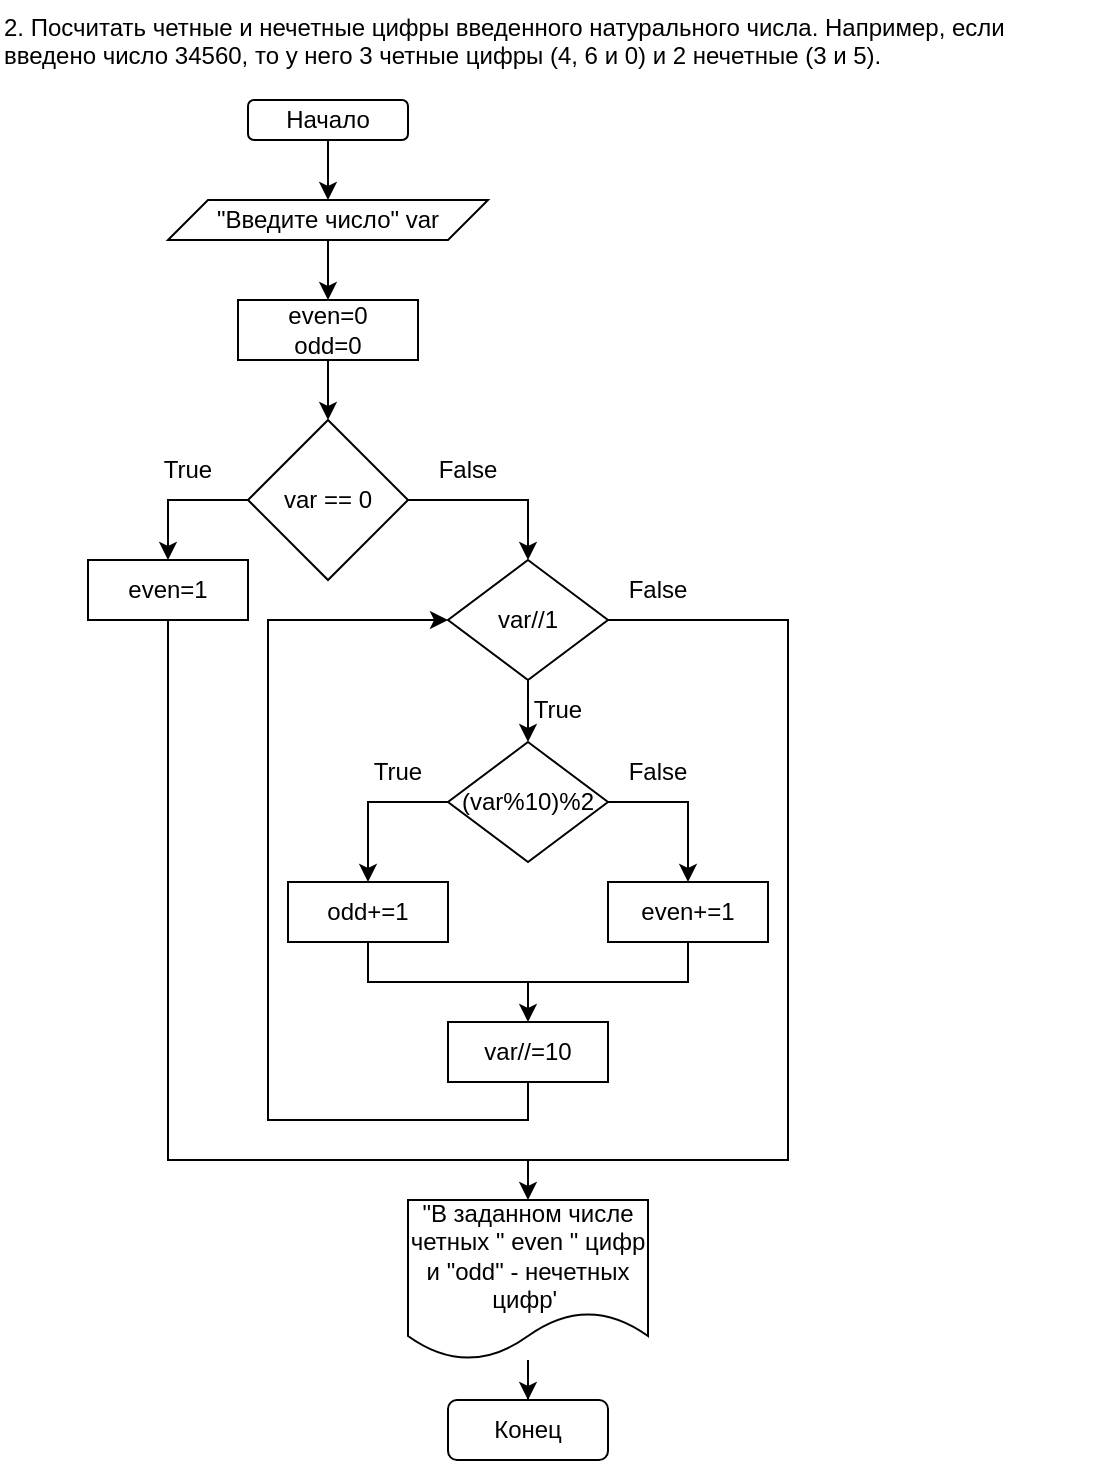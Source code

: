 <mxfile version="17.5.0" type="device"><diagram id="C5RBs43oDa-KdzZeNtuy" name="Page-1"><mxGraphModel dx="1422" dy="666" grid="1" gridSize="10" guides="1" tooltips="1" connect="1" arrows="1" fold="1" page="1" pageScale="1" pageWidth="827" pageHeight="1169" math="0" shadow="0"><root><mxCell id="WIyWlLk6GJQsqaUBKTNV-0"/><mxCell id="WIyWlLk6GJQsqaUBKTNV-1" parent="WIyWlLk6GJQsqaUBKTNV-0"/><mxCell id="eD7I3x-_jHl2GSEzCtqL-14" value="" style="edgeStyle=orthogonalEdgeStyle;rounded=0;orthogonalLoop=1;jettySize=auto;html=1;entryX=0.5;entryY=0;entryDx=0;entryDy=0;" parent="WIyWlLk6GJQsqaUBKTNV-1" source="eD7I3x-_jHl2GSEzCtqL-1" target="eD7I3x-_jHl2GSEzCtqL-4" edge="1"><mxGeometry relative="1" as="geometry"/></mxCell><mxCell id="eD7I3x-_jHl2GSEzCtqL-1" value="Начало" style="rounded=1;whiteSpace=wrap;html=1;" parent="WIyWlLk6GJQsqaUBKTNV-1" vertex="1"><mxGeometry x="160" y="70" width="80" height="20" as="geometry"/></mxCell><mxCell id="eD7I3x-_jHl2GSEzCtqL-2" value="even=0&lt;br&gt;odd=0" style="rounded=0;whiteSpace=wrap;html=1;" parent="WIyWlLk6GJQsqaUBKTNV-1" vertex="1"><mxGeometry x="155" y="170" width="90" height="30" as="geometry"/></mxCell><mxCell id="eD7I3x-_jHl2GSEzCtqL-57" style="edgeStyle=orthogonalEdgeStyle;rounded=0;orthogonalLoop=1;jettySize=auto;html=1;entryX=0.5;entryY=0;entryDx=0;entryDy=0;" parent="WIyWlLk6GJQsqaUBKTNV-1" source="eD7I3x-_jHl2GSEzCtqL-3" target="eD7I3x-_jHl2GSEzCtqL-5" edge="1"><mxGeometry relative="1" as="geometry"/></mxCell><mxCell id="eD7I3x-_jHl2GSEzCtqL-3" value="var//1" style="rhombus;whiteSpace=wrap;html=1;" parent="WIyWlLk6GJQsqaUBKTNV-1" vertex="1"><mxGeometry x="260" y="300" width="80" height="60" as="geometry"/></mxCell><mxCell id="eD7I3x-_jHl2GSEzCtqL-54" style="edgeStyle=orthogonalEdgeStyle;rounded=0;orthogonalLoop=1;jettySize=auto;html=1;entryX=0.5;entryY=0;entryDx=0;entryDy=0;" parent="WIyWlLk6GJQsqaUBKTNV-1" source="eD7I3x-_jHl2GSEzCtqL-4" target="eD7I3x-_jHl2GSEzCtqL-2" edge="1"><mxGeometry relative="1" as="geometry"/></mxCell><mxCell id="eD7I3x-_jHl2GSEzCtqL-4" value="&quot;Введите число&quot; var" style="shape=parallelogram;perimeter=parallelogramPerimeter;whiteSpace=wrap;html=1;fixedSize=1;" parent="WIyWlLk6GJQsqaUBKTNV-1" vertex="1"><mxGeometry x="120" y="120" width="160" height="20" as="geometry"/></mxCell><mxCell id="eD7I3x-_jHl2GSEzCtqL-5" value="(var%10)%2" style="rhombus;whiteSpace=wrap;html=1;" parent="WIyWlLk6GJQsqaUBKTNV-1" vertex="1"><mxGeometry x="260" y="391" width="80" height="60" as="geometry"/></mxCell><mxCell id="eD7I3x-_jHl2GSEzCtqL-65" value="" style="edgeStyle=orthogonalEdgeStyle;rounded=0;orthogonalLoop=1;jettySize=auto;html=1;" parent="WIyWlLk6GJQsqaUBKTNV-1" source="eD7I3x-_jHl2GSEzCtqL-10" target="eD7I3x-_jHl2GSEzCtqL-13" edge="1"><mxGeometry relative="1" as="geometry"/></mxCell><mxCell id="eD7I3x-_jHl2GSEzCtqL-10" value="&quot;В заданном числе четных &quot; even &quot; цифр и &quot;odd&quot; - нечетных цифр'&amp;nbsp;" style="shape=document;whiteSpace=wrap;html=1;boundedLbl=1;" parent="WIyWlLk6GJQsqaUBKTNV-1" vertex="1"><mxGeometry x="240" y="620" width="120" height="80" as="geometry"/></mxCell><mxCell id="eD7I3x-_jHl2GSEzCtqL-13" value="Конец" style="rounded=1;whiteSpace=wrap;html=1;" parent="WIyWlLk6GJQsqaUBKTNV-1" vertex="1"><mxGeometry x="260" y="720" width="80" height="30" as="geometry"/></mxCell><mxCell id="eD7I3x-_jHl2GSEzCtqL-19" value="" style="endArrow=classic;html=1;rounded=0;exitX=0;exitY=0.5;exitDx=0;exitDy=0;entryX=0.5;entryY=0;entryDx=0;entryDy=0;" parent="WIyWlLk6GJQsqaUBKTNV-1" source="eD7I3x-_jHl2GSEzCtqL-5" target="eD7I3x-_jHl2GSEzCtqL-58" edge="1"><mxGeometry width="50" height="50" relative="1" as="geometry"><mxPoint x="190" y="431" as="sourcePoint"/><mxPoint x="220" y="451" as="targetPoint"/><Array as="points"><mxPoint x="220" y="421"/></Array></mxGeometry></mxCell><mxCell id="eD7I3x-_jHl2GSEzCtqL-20" value="" style="endArrow=classic;html=1;rounded=0;exitX=1;exitY=0.5;exitDx=0;exitDy=0;entryX=0.5;entryY=0;entryDx=0;entryDy=0;" parent="WIyWlLk6GJQsqaUBKTNV-1" source="eD7I3x-_jHl2GSEzCtqL-5" target="eD7I3x-_jHl2GSEzCtqL-59" edge="1"><mxGeometry width="50" height="50" relative="1" as="geometry"><mxPoint x="350" y="441" as="sourcePoint"/><mxPoint x="420" y="451" as="targetPoint"/><Array as="points"><mxPoint x="380" y="421"/></Array></mxGeometry></mxCell><mxCell id="eD7I3x-_jHl2GSEzCtqL-22" value="" style="endArrow=classic;html=1;rounded=0;exitX=1;exitY=0.5;exitDx=0;exitDy=0;entryX=0.5;entryY=0;entryDx=0;entryDy=0;" parent="WIyWlLk6GJQsqaUBKTNV-1" source="eD7I3x-_jHl2GSEzCtqL-3" target="eD7I3x-_jHl2GSEzCtqL-10" edge="1"><mxGeometry width="50" height="50" relative="1" as="geometry"><mxPoint x="464" y="570" as="sourcePoint"/><mxPoint x="564" y="520" as="targetPoint"/><Array as="points"><mxPoint x="430" y="330"/><mxPoint x="430" y="600"/><mxPoint x="300" y="600"/></Array></mxGeometry></mxCell><mxCell id="eD7I3x-_jHl2GSEzCtqL-27" value="" style="endArrow=classic;html=1;rounded=0;exitX=0.5;exitY=1;exitDx=0;exitDy=0;entryX=0.5;entryY=0;entryDx=0;entryDy=0;" parent="WIyWlLk6GJQsqaUBKTNV-1" source="eD7I3x-_jHl2GSEzCtqL-58" target="eD7I3x-_jHl2GSEzCtqL-61" edge="1"><mxGeometry width="50" height="50" relative="1" as="geometry"><mxPoint x="219.04" y="571.04" as="sourcePoint"/><mxPoint x="250" y="671" as="targetPoint"/><Array as="points"><mxPoint x="220" y="511"/><mxPoint x="300" y="511"/></Array></mxGeometry></mxCell><mxCell id="eD7I3x-_jHl2GSEzCtqL-28" value="" style="endArrow=classic;html=1;rounded=0;exitX=0.5;exitY=1;exitDx=0;exitDy=0;entryX=0;entryY=0.5;entryDx=0;entryDy=0;" parent="WIyWlLk6GJQsqaUBKTNV-1" source="eD7I3x-_jHl2GSEzCtqL-61" target="eD7I3x-_jHl2GSEzCtqL-3" edge="1"><mxGeometry width="50" height="50" relative="1" as="geometry"><mxPoint x="294" y="645" as="sourcePoint"/><mxPoint x="184" y="330" as="targetPoint"/><Array as="points"><mxPoint x="300" y="580"/><mxPoint x="170" y="580"/><mxPoint x="170" y="330"/></Array></mxGeometry></mxCell><mxCell id="eD7I3x-_jHl2GSEzCtqL-32" value="True" style="text;html=1;strokeColor=none;fillColor=none;align=center;verticalAlign=middle;whiteSpace=wrap;rounded=0;" parent="WIyWlLk6GJQsqaUBKTNV-1" vertex="1"><mxGeometry x="285" y="360" width="60" height="30" as="geometry"/></mxCell><mxCell id="eD7I3x-_jHl2GSEzCtqL-33" value="False" style="text;html=1;strokeColor=none;fillColor=none;align=center;verticalAlign=middle;whiteSpace=wrap;rounded=0;" parent="WIyWlLk6GJQsqaUBKTNV-1" vertex="1"><mxGeometry x="335" y="300" width="60" height="30" as="geometry"/></mxCell><mxCell id="eD7I3x-_jHl2GSEzCtqL-36" value="True" style="text;html=1;strokeColor=none;fillColor=none;align=center;verticalAlign=middle;whiteSpace=wrap;rounded=0;" parent="WIyWlLk6GJQsqaUBKTNV-1" vertex="1"><mxGeometry x="205" y="391" width="60" height="30" as="geometry"/></mxCell><mxCell id="eD7I3x-_jHl2GSEzCtqL-37" value="False" style="text;html=1;strokeColor=none;fillColor=none;align=center;verticalAlign=middle;whiteSpace=wrap;rounded=0;" parent="WIyWlLk6GJQsqaUBKTNV-1" vertex="1"><mxGeometry x="335" y="391" width="60" height="30" as="geometry"/></mxCell><mxCell id="eD7I3x-_jHl2GSEzCtqL-51" value="2. Посчитать четные и нечетные цифры введенного натурального числа. Например, если введено число 34560, то у него 3 четные цифры (4, 6 и 0) и 2 нечетные (3 и 5)." style="text;whiteSpace=wrap;html=1;" parent="WIyWlLk6GJQsqaUBKTNV-1" vertex="1"><mxGeometry x="36" y="20" width="550" height="40" as="geometry"/></mxCell><mxCell id="eD7I3x-_jHl2GSEzCtqL-55" style="edgeStyle=orthogonalEdgeStyle;rounded=0;orthogonalLoop=1;jettySize=auto;html=1;exitX=0.5;exitY=1;exitDx=0;exitDy=0;" parent="WIyWlLk6GJQsqaUBKTNV-1" edge="1"><mxGeometry relative="1" as="geometry"><mxPoint x="315" y="371" as="sourcePoint"/><mxPoint x="315" y="371" as="targetPoint"/></mxGeometry></mxCell><mxCell id="eD7I3x-_jHl2GSEzCtqL-58" value="odd+=1" style="rounded=0;whiteSpace=wrap;html=1;" parent="WIyWlLk6GJQsqaUBKTNV-1" vertex="1"><mxGeometry x="180" y="461" width="80" height="30" as="geometry"/></mxCell><mxCell id="eD7I3x-_jHl2GSEzCtqL-59" value="even+=1" style="rounded=0;whiteSpace=wrap;html=1;" parent="WIyWlLk6GJQsqaUBKTNV-1" vertex="1"><mxGeometry x="340" y="461" width="80" height="30" as="geometry"/></mxCell><mxCell id="eD7I3x-_jHl2GSEzCtqL-61" value="var//=10" style="rounded=0;whiteSpace=wrap;html=1;" parent="WIyWlLk6GJQsqaUBKTNV-1" vertex="1"><mxGeometry x="260" y="531" width="80" height="30" as="geometry"/></mxCell><mxCell id="eD7I3x-_jHl2GSEzCtqL-62" value="" style="endArrow=none;html=1;rounded=0;entryX=0.5;entryY=1;entryDx=0;entryDy=0;" parent="WIyWlLk6GJQsqaUBKTNV-1" target="eD7I3x-_jHl2GSEzCtqL-59" edge="1"><mxGeometry width="50" height="50" relative="1" as="geometry"><mxPoint x="300" y="511" as="sourcePoint"/><mxPoint x="400" y="561" as="targetPoint"/><Array as="points"><mxPoint x="380" y="511"/></Array></mxGeometry></mxCell><mxCell id="5RSIJYkp12oVKfPWI967-0" value="var == 0" style="rhombus;whiteSpace=wrap;html=1;" vertex="1" parent="WIyWlLk6GJQsqaUBKTNV-1"><mxGeometry x="160" y="230" width="80" height="80" as="geometry"/></mxCell><mxCell id="5RSIJYkp12oVKfPWI967-2" value="even=1" style="rounded=0;whiteSpace=wrap;html=1;" vertex="1" parent="WIyWlLk6GJQsqaUBKTNV-1"><mxGeometry x="80" y="300" width="80" height="30" as="geometry"/></mxCell><mxCell id="5RSIJYkp12oVKfPWI967-3" value="" style="endArrow=classic;html=1;rounded=0;exitX=0.5;exitY=1;exitDx=0;exitDy=0;entryX=0.5;entryY=0;entryDx=0;entryDy=0;" edge="1" parent="WIyWlLk6GJQsqaUBKTNV-1" source="eD7I3x-_jHl2GSEzCtqL-2" target="5RSIJYkp12oVKfPWI967-0"><mxGeometry width="50" height="50" relative="1" as="geometry"><mxPoint x="280" y="250" as="sourcePoint"/><mxPoint x="330" y="200" as="targetPoint"/></mxGeometry></mxCell><mxCell id="5RSIJYkp12oVKfPWI967-4" value="" style="endArrow=classic;html=1;rounded=0;exitX=0;exitY=0.5;exitDx=0;exitDy=0;entryX=0.5;entryY=0;entryDx=0;entryDy=0;" edge="1" parent="WIyWlLk6GJQsqaUBKTNV-1" source="5RSIJYkp12oVKfPWI967-0" target="5RSIJYkp12oVKfPWI967-2"><mxGeometry width="50" height="50" relative="1" as="geometry"><mxPoint x="80" y="290" as="sourcePoint"/><mxPoint x="130" y="240" as="targetPoint"/><Array as="points"><mxPoint x="120" y="270"/></Array></mxGeometry></mxCell><mxCell id="5RSIJYkp12oVKfPWI967-5" value="True" style="text;html=1;strokeColor=none;fillColor=none;align=center;verticalAlign=middle;whiteSpace=wrap;rounded=0;" vertex="1" parent="WIyWlLk6GJQsqaUBKTNV-1"><mxGeometry x="100" y="240" width="60" height="30" as="geometry"/></mxCell><mxCell id="5RSIJYkp12oVKfPWI967-6" value="False" style="text;html=1;strokeColor=none;fillColor=none;align=center;verticalAlign=middle;whiteSpace=wrap;rounded=0;" vertex="1" parent="WIyWlLk6GJQsqaUBKTNV-1"><mxGeometry x="240" y="240" width="60" height="30" as="geometry"/></mxCell><mxCell id="5RSIJYkp12oVKfPWI967-7" value="" style="endArrow=classic;html=1;rounded=0;exitX=1;exitY=0.5;exitDx=0;exitDy=0;entryX=0.5;entryY=0;entryDx=0;entryDy=0;" edge="1" parent="WIyWlLk6GJQsqaUBKTNV-1" source="5RSIJYkp12oVKfPWI967-0" target="eD7I3x-_jHl2GSEzCtqL-3"><mxGeometry width="50" height="50" relative="1" as="geometry"><mxPoint x="330" y="290" as="sourcePoint"/><mxPoint x="380" y="240" as="targetPoint"/><Array as="points"><mxPoint x="300" y="270"/></Array></mxGeometry></mxCell><mxCell id="5RSIJYkp12oVKfPWI967-9" value="" style="endArrow=none;html=1;rounded=0;entryX=0.5;entryY=1;entryDx=0;entryDy=0;" edge="1" parent="WIyWlLk6GJQsqaUBKTNV-1" target="5RSIJYkp12oVKfPWI967-2"><mxGeometry width="50" height="50" relative="1" as="geometry"><mxPoint x="300" y="600" as="sourcePoint"/><mxPoint x="90" y="440" as="targetPoint"/><Array as="points"><mxPoint x="120" y="600"/></Array></mxGeometry></mxCell></root></mxGraphModel></diagram></mxfile>
